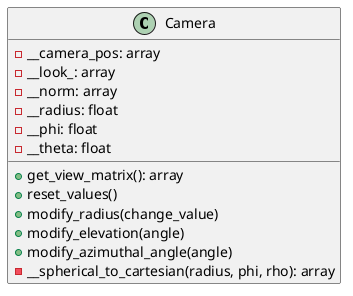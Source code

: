 @startuml

class Camera{
        - __camera_pos: array
        - __look_: array
        - __norm: array
        - __radius: float
        - __phi: float
        - __theta: float

        + get_view_matrix(): array
        + reset_values()
        + modify_radius(change_value)
        + modify_elevation(angle)
        + modify_azimuthal_angle(angle)
        - __spherical_to_cartesian(radius, phi, rho): array
}

@enduml